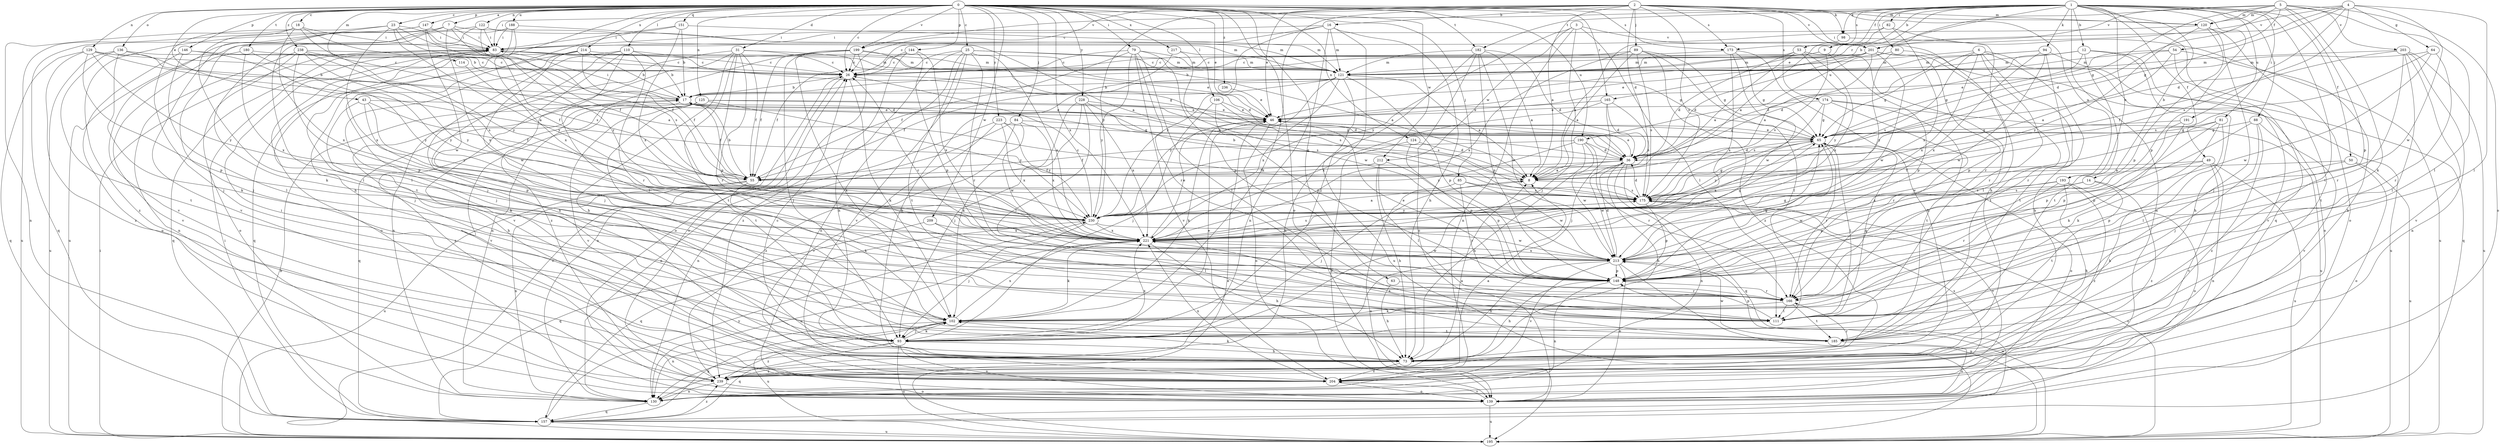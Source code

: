 strict digraph  {
0;
1;
2;
3;
4;
5;
6;
7;
8;
9;
12;
14;
16;
17;
18;
23;
25;
26;
31;
36;
43;
46;
49;
50;
53;
54;
55;
63;
64;
65;
73;
79;
80;
81;
82;
83;
84;
85;
88;
89;
93;
94;
98;
102;
106;
110;
111;
114;
120;
121;
122;
124;
125;
129;
130;
136;
139;
144;
146;
147;
148;
151;
157;
165;
166;
173;
174;
175;
180;
182;
185;
188;
190;
191;
193;
195;
199;
201;
203;
204;
209;
212;
213;
214;
217;
221;
223;
228;
230;
236;
238;
239;
0 -> 7  [label=a];
0 -> 18  [label=c];
0 -> 23  [label=c];
0 -> 25  [label=c];
0 -> 26  [label=c];
0 -> 31  [label=d];
0 -> 43  [label=e];
0 -> 46  [label=e];
0 -> 63  [label=g];
0 -> 73  [label=h];
0 -> 79  [label=i];
0 -> 84  [label=j];
0 -> 85  [label=j];
0 -> 106  [label=l];
0 -> 110  [label=l];
0 -> 114  [label=m];
0 -> 120  [label=m];
0 -> 122  [label=n];
0 -> 124  [label=n];
0 -> 125  [label=n];
0 -> 129  [label=n];
0 -> 136  [label=o];
0 -> 139  [label=o];
0 -> 144  [label=p];
0 -> 146  [label=p];
0 -> 147  [label=p];
0 -> 151  [label=q];
0 -> 165  [label=r];
0 -> 173  [label=s];
0 -> 180  [label=t];
0 -> 182  [label=t];
0 -> 188  [label=u];
0 -> 190  [label=u];
0 -> 199  [label=v];
0 -> 209  [label=w];
0 -> 212  [label=w];
0 -> 214  [label=x];
0 -> 217  [label=x];
0 -> 221  [label=x];
0 -> 223  [label=y];
0 -> 228  [label=y];
0 -> 236  [label=z];
0 -> 238  [label=z];
1 -> 9  [label=b];
1 -> 12  [label=b];
1 -> 14  [label=b];
1 -> 46  [label=e];
1 -> 49  [label=f];
1 -> 50  [label=f];
1 -> 53  [label=f];
1 -> 80  [label=i];
1 -> 81  [label=i];
1 -> 82  [label=i];
1 -> 88  [label=j];
1 -> 94  [label=k];
1 -> 98  [label=k];
1 -> 130  [label=n];
1 -> 148  [label=p];
1 -> 157  [label=q];
1 -> 173  [label=s];
1 -> 182  [label=t];
1 -> 185  [label=t];
1 -> 190  [label=u];
1 -> 191  [label=u];
1 -> 193  [label=u];
1 -> 199  [label=v];
2 -> 8  [label=a];
2 -> 16  [label=b];
2 -> 26  [label=c];
2 -> 36  [label=d];
2 -> 46  [label=e];
2 -> 73  [label=h];
2 -> 83  [label=i];
2 -> 89  [label=j];
2 -> 98  [label=k];
2 -> 102  [label=k];
2 -> 120  [label=m];
2 -> 173  [label=s];
2 -> 174  [label=s];
2 -> 175  [label=s];
2 -> 193  [label=u];
2 -> 201  [label=v];
2 -> 230  [label=y];
3 -> 93  [label=j];
3 -> 111  [label=l];
3 -> 130  [label=n];
3 -> 201  [label=v];
3 -> 212  [label=w];
3 -> 230  [label=y];
4 -> 17  [label=b];
4 -> 36  [label=d];
4 -> 64  [label=g];
4 -> 65  [label=g];
4 -> 111  [label=l];
4 -> 120  [label=m];
4 -> 175  [label=s];
4 -> 201  [label=v];
4 -> 213  [label=w];
5 -> 36  [label=d];
5 -> 54  [label=f];
5 -> 65  [label=g];
5 -> 102  [label=k];
5 -> 111  [label=l];
5 -> 120  [label=m];
5 -> 139  [label=o];
5 -> 148  [label=p];
5 -> 165  [label=r];
5 -> 201  [label=v];
5 -> 203  [label=v];
6 -> 65  [label=g];
6 -> 73  [label=h];
6 -> 121  [label=m];
6 -> 139  [label=o];
6 -> 166  [label=r];
6 -> 175  [label=s];
6 -> 185  [label=t];
6 -> 221  [label=x];
7 -> 83  [label=i];
7 -> 111  [label=l];
7 -> 121  [label=m];
7 -> 195  [label=u];
7 -> 204  [label=v];
7 -> 221  [label=x];
7 -> 230  [label=y];
8 -> 17  [label=b];
8 -> 93  [label=j];
8 -> 175  [label=s];
9 -> 17  [label=b];
9 -> 121  [label=m];
9 -> 148  [label=p];
9 -> 175  [label=s];
12 -> 36  [label=d];
12 -> 65  [label=g];
12 -> 73  [label=h];
12 -> 121  [label=m];
12 -> 185  [label=t];
12 -> 204  [label=v];
14 -> 148  [label=p];
14 -> 175  [label=s];
14 -> 185  [label=t];
14 -> 239  [label=z];
16 -> 26  [label=c];
16 -> 73  [label=h];
16 -> 83  [label=i];
16 -> 93  [label=j];
16 -> 121  [label=m];
16 -> 130  [label=n];
16 -> 230  [label=y];
17 -> 46  [label=e];
17 -> 55  [label=f];
17 -> 73  [label=h];
17 -> 83  [label=i];
17 -> 204  [label=v];
18 -> 17  [label=b];
18 -> 83  [label=i];
18 -> 111  [label=l];
18 -> 130  [label=n];
18 -> 221  [label=x];
18 -> 230  [label=y];
23 -> 55  [label=f];
23 -> 83  [label=i];
23 -> 93  [label=j];
23 -> 102  [label=k];
23 -> 175  [label=s];
23 -> 221  [label=x];
23 -> 230  [label=y];
25 -> 8  [label=a];
25 -> 26  [label=c];
25 -> 121  [label=m];
25 -> 139  [label=o];
25 -> 166  [label=r];
25 -> 185  [label=t];
25 -> 204  [label=v];
25 -> 221  [label=x];
25 -> 239  [label=z];
26 -> 17  [label=b];
26 -> 102  [label=k];
26 -> 130  [label=n];
26 -> 175  [label=s];
31 -> 26  [label=c];
31 -> 36  [label=d];
31 -> 55  [label=f];
31 -> 73  [label=h];
31 -> 130  [label=n];
31 -> 148  [label=p];
31 -> 166  [label=r];
31 -> 185  [label=t];
31 -> 239  [label=z];
36 -> 8  [label=a];
36 -> 17  [label=b];
36 -> 46  [label=e];
36 -> 55  [label=f];
36 -> 73  [label=h];
36 -> 130  [label=n];
36 -> 157  [label=q];
36 -> 213  [label=w];
43 -> 46  [label=e];
43 -> 55  [label=f];
43 -> 102  [label=k];
43 -> 148  [label=p];
43 -> 230  [label=y];
46 -> 65  [label=g];
46 -> 102  [label=k];
46 -> 139  [label=o];
49 -> 55  [label=f];
49 -> 73  [label=h];
49 -> 130  [label=n];
49 -> 195  [label=u];
49 -> 204  [label=v];
49 -> 221  [label=x];
50 -> 8  [label=a];
50 -> 139  [label=o];
50 -> 148  [label=p];
50 -> 195  [label=u];
53 -> 8  [label=a];
53 -> 26  [label=c];
53 -> 36  [label=d];
53 -> 111  [label=l];
53 -> 221  [label=x];
53 -> 230  [label=y];
54 -> 8  [label=a];
54 -> 46  [label=e];
54 -> 73  [label=h];
54 -> 121  [label=m];
54 -> 185  [label=t];
55 -> 17  [label=b];
55 -> 102  [label=k];
55 -> 130  [label=n];
55 -> 195  [label=u];
63 -> 73  [label=h];
63 -> 166  [label=r];
64 -> 121  [label=m];
64 -> 166  [label=r];
64 -> 175  [label=s];
64 -> 213  [label=w];
65 -> 36  [label=d];
65 -> 46  [label=e];
65 -> 111  [label=l];
65 -> 139  [label=o];
65 -> 166  [label=r];
65 -> 221  [label=x];
65 -> 230  [label=y];
73 -> 26  [label=c];
73 -> 83  [label=i];
73 -> 102  [label=k];
73 -> 166  [label=r];
73 -> 204  [label=v];
73 -> 239  [label=z];
79 -> 26  [label=c];
79 -> 55  [label=f];
79 -> 111  [label=l];
79 -> 121  [label=m];
79 -> 148  [label=p];
79 -> 166  [label=r];
79 -> 204  [label=v];
79 -> 230  [label=y];
80 -> 121  [label=m];
80 -> 195  [label=u];
80 -> 230  [label=y];
81 -> 65  [label=g];
81 -> 102  [label=k];
81 -> 111  [label=l];
81 -> 148  [label=p];
81 -> 213  [label=w];
82 -> 8  [label=a];
82 -> 83  [label=i];
82 -> 195  [label=u];
82 -> 221  [label=x];
83 -> 26  [label=c];
83 -> 65  [label=g];
83 -> 93  [label=j];
83 -> 121  [label=m];
83 -> 139  [label=o];
83 -> 157  [label=q];
84 -> 65  [label=g];
84 -> 130  [label=n];
84 -> 213  [label=w];
84 -> 221  [label=x];
84 -> 239  [label=z];
85 -> 166  [label=r];
85 -> 175  [label=s];
85 -> 195  [label=u];
85 -> 213  [label=w];
88 -> 65  [label=g];
88 -> 93  [label=j];
88 -> 148  [label=p];
88 -> 204  [label=v];
88 -> 239  [label=z];
89 -> 8  [label=a];
89 -> 26  [label=c];
89 -> 65  [label=g];
89 -> 111  [label=l];
89 -> 175  [label=s];
89 -> 221  [label=x];
89 -> 239  [label=z];
93 -> 46  [label=e];
93 -> 73  [label=h];
93 -> 102  [label=k];
93 -> 139  [label=o];
93 -> 157  [label=q];
93 -> 195  [label=u];
93 -> 221  [label=x];
93 -> 239  [label=z];
94 -> 36  [label=d];
94 -> 121  [label=m];
94 -> 157  [label=q];
94 -> 166  [label=r];
94 -> 213  [label=w];
94 -> 221  [label=x];
98 -> 8  [label=a];
98 -> 166  [label=r];
102 -> 93  [label=j];
102 -> 130  [label=n];
102 -> 185  [label=t];
102 -> 195  [label=u];
102 -> 221  [label=x];
106 -> 46  [label=e];
106 -> 93  [label=j];
106 -> 148  [label=p];
106 -> 175  [label=s];
110 -> 17  [label=b];
110 -> 26  [label=c];
110 -> 73  [label=h];
110 -> 93  [label=j];
110 -> 111  [label=l];
110 -> 166  [label=r];
110 -> 204  [label=v];
111 -> 65  [label=g];
111 -> 148  [label=p];
114 -> 55  [label=f];
120 -> 83  [label=i];
120 -> 93  [label=j];
120 -> 139  [label=o];
120 -> 148  [label=p];
120 -> 230  [label=y];
121 -> 8  [label=a];
121 -> 17  [label=b];
121 -> 55  [label=f];
121 -> 148  [label=p];
121 -> 195  [label=u];
121 -> 221  [label=x];
121 -> 230  [label=y];
122 -> 83  [label=i];
122 -> 93  [label=j];
122 -> 121  [label=m];
122 -> 157  [label=q];
122 -> 175  [label=s];
124 -> 36  [label=d];
124 -> 139  [label=o];
124 -> 148  [label=p];
125 -> 36  [label=d];
125 -> 46  [label=e];
125 -> 157  [label=q];
125 -> 185  [label=t];
125 -> 204  [label=v];
125 -> 230  [label=y];
125 -> 239  [label=z];
129 -> 8  [label=a];
129 -> 17  [label=b];
129 -> 26  [label=c];
129 -> 148  [label=p];
129 -> 157  [label=q];
129 -> 230  [label=y];
129 -> 239  [label=z];
130 -> 157  [label=q];
136 -> 26  [label=c];
136 -> 36  [label=d];
136 -> 102  [label=k];
136 -> 185  [label=t];
136 -> 195  [label=u];
139 -> 195  [label=u];
139 -> 204  [label=v];
144 -> 26  [label=c];
144 -> 55  [label=f];
144 -> 73  [label=h];
144 -> 148  [label=p];
144 -> 221  [label=x];
146 -> 26  [label=c];
146 -> 111  [label=l];
146 -> 139  [label=o];
146 -> 230  [label=y];
147 -> 55  [label=f];
147 -> 83  [label=i];
147 -> 204  [label=v];
147 -> 213  [label=w];
147 -> 239  [label=z];
148 -> 46  [label=e];
148 -> 65  [label=g];
148 -> 73  [label=h];
148 -> 130  [label=n];
148 -> 166  [label=r];
151 -> 17  [label=b];
151 -> 83  [label=i];
151 -> 93  [label=j];
151 -> 121  [label=m];
151 -> 221  [label=x];
157 -> 83  [label=i];
157 -> 102  [label=k];
157 -> 195  [label=u];
157 -> 230  [label=y];
157 -> 239  [label=z];
165 -> 36  [label=d];
165 -> 46  [label=e];
165 -> 93  [label=j];
165 -> 175  [label=s];
165 -> 221  [label=x];
166 -> 102  [label=k];
166 -> 111  [label=l];
166 -> 185  [label=t];
173 -> 26  [label=c];
173 -> 65  [label=g];
173 -> 73  [label=h];
173 -> 213  [label=w];
173 -> 221  [label=x];
174 -> 46  [label=e];
174 -> 65  [label=g];
174 -> 166  [label=r];
174 -> 175  [label=s];
174 -> 185  [label=t];
174 -> 195  [label=u];
175 -> 36  [label=d];
175 -> 65  [label=g];
175 -> 148  [label=p];
175 -> 204  [label=v];
175 -> 230  [label=y];
180 -> 26  [label=c];
180 -> 204  [label=v];
180 -> 221  [label=x];
180 -> 230  [label=y];
182 -> 8  [label=a];
182 -> 36  [label=d];
182 -> 121  [label=m];
182 -> 130  [label=n];
182 -> 139  [label=o];
182 -> 148  [label=p];
182 -> 213  [label=w];
185 -> 139  [label=o];
185 -> 213  [label=w];
185 -> 221  [label=x];
188 -> 8  [label=a];
188 -> 83  [label=i];
188 -> 185  [label=t];
188 -> 195  [label=u];
188 -> 221  [label=x];
190 -> 36  [label=d];
190 -> 55  [label=f];
190 -> 73  [label=h];
190 -> 166  [label=r];
190 -> 213  [label=w];
190 -> 230  [label=y];
191 -> 65  [label=g];
191 -> 102  [label=k];
191 -> 148  [label=p];
193 -> 73  [label=h];
193 -> 139  [label=o];
193 -> 166  [label=r];
193 -> 175  [label=s];
193 -> 213  [label=w];
193 -> 239  [label=z];
195 -> 17  [label=b];
195 -> 26  [label=c];
195 -> 46  [label=e];
195 -> 83  [label=i];
195 -> 175  [label=s];
195 -> 213  [label=w];
199 -> 26  [label=c];
199 -> 46  [label=e];
199 -> 55  [label=f];
199 -> 65  [label=g];
199 -> 93  [label=j];
199 -> 102  [label=k];
199 -> 130  [label=n];
199 -> 139  [label=o];
201 -> 8  [label=a];
201 -> 26  [label=c];
201 -> 36  [label=d];
201 -> 46  [label=e];
201 -> 121  [label=m];
201 -> 148  [label=p];
201 -> 185  [label=t];
201 -> 213  [label=w];
203 -> 55  [label=f];
203 -> 111  [label=l];
203 -> 121  [label=m];
203 -> 130  [label=n];
203 -> 166  [label=r];
203 -> 195  [label=u];
203 -> 204  [label=v];
204 -> 8  [label=a];
204 -> 139  [label=o];
204 -> 221  [label=x];
209 -> 111  [label=l];
209 -> 157  [label=q];
209 -> 221  [label=x];
212 -> 55  [label=f];
212 -> 73  [label=h];
212 -> 111  [label=l];
212 -> 148  [label=p];
213 -> 26  [label=c];
213 -> 36  [label=d];
213 -> 65  [label=g];
213 -> 73  [label=h];
213 -> 139  [label=o];
213 -> 148  [label=p];
213 -> 195  [label=u];
213 -> 204  [label=v];
213 -> 221  [label=x];
214 -> 17  [label=b];
214 -> 55  [label=f];
214 -> 93  [label=j];
214 -> 121  [label=m];
214 -> 157  [label=q];
214 -> 213  [label=w];
217 -> 73  [label=h];
217 -> 121  [label=m];
217 -> 213  [label=w];
221 -> 46  [label=e];
221 -> 65  [label=g];
221 -> 73  [label=h];
221 -> 102  [label=k];
221 -> 130  [label=n];
221 -> 175  [label=s];
221 -> 213  [label=w];
223 -> 65  [label=g];
223 -> 130  [label=n];
223 -> 204  [label=v];
223 -> 221  [label=x];
223 -> 230  [label=y];
228 -> 46  [label=e];
228 -> 93  [label=j];
228 -> 102  [label=k];
228 -> 111  [label=l];
228 -> 175  [label=s];
228 -> 221  [label=x];
230 -> 8  [label=a];
230 -> 26  [label=c];
230 -> 93  [label=j];
230 -> 157  [label=q];
230 -> 213  [label=w];
230 -> 221  [label=x];
236 -> 46  [label=e];
238 -> 8  [label=a];
238 -> 121  [label=m];
238 -> 130  [label=n];
238 -> 139  [label=o];
238 -> 148  [label=p];
238 -> 175  [label=s];
238 -> 230  [label=y];
239 -> 8  [label=a];
239 -> 26  [label=c];
239 -> 130  [label=n];
239 -> 139  [label=o];
239 -> 175  [label=s];
}
